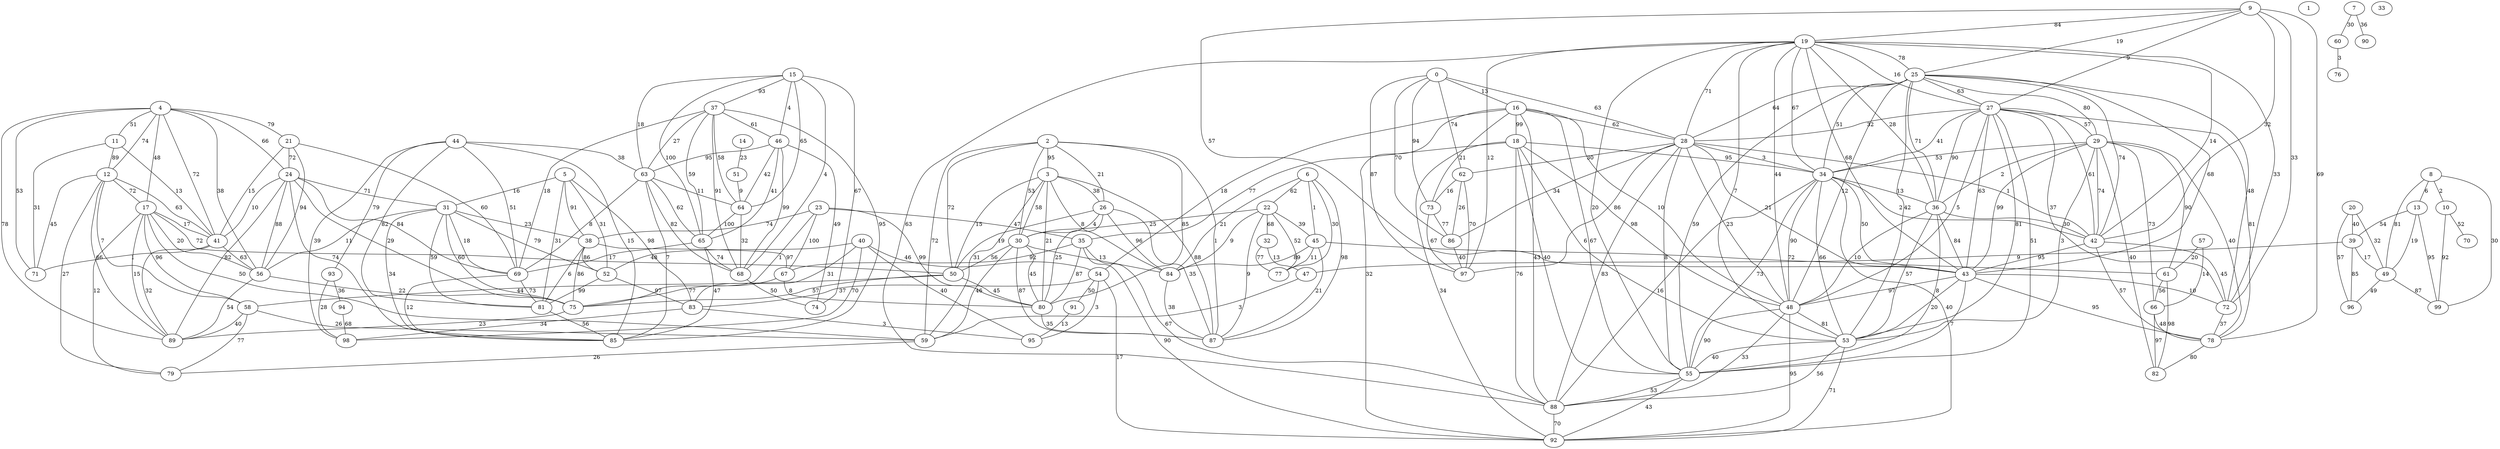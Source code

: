 graph {
  0 [label="0"];
  1 [label="1"];
  2 [label="2"];
  3 [label="3"];
  4 [label="4"];
  5 [label="5"];
  6 [label="6"];
  7 [label="7"];
  8 [label="8"];
  9 [label="9"];
  10 [label="10"];
  11 [label="11"];
  12 [label="12"];
  13 [label="13"];
  14 [label="14"];
  15 [label="15"];
  16 [label="16"];
  17 [label="17"];
  18 [label="18"];
  19 [label="19"];
  20 [label="20"];
  21 [label="21"];
  22 [label="22"];
  23 [label="23"];
  24 [label="24"];
  25 [label="25"];
  26 [label="26"];
  27 [label="27"];
  28 [label="28"];
  29 [label="29"];
  30 [label="30"];
  31 [label="31"];
  32 [label="32"];
  33 [label="33"];
  34 [label="34"];
  35 [label="35"];
  36 [label="36"];
  37 [label="37"];
  38 [label="38"];
  39 [label="39"];
  40 [label="40"];
  41 [label="41"];
  42 [label="42"];
  43 [label="43"];
  44 [label="44"];
  45 [label="45"];
  46 [label="46"];
  47 [label="47"];
  48 [label="48"];
  49 [label="49"];
  50 [label="50"];
  51 [label="51"];
  52 [label="52"];
  53 [label="53"];
  54 [label="54"];
  55 [label="55"];
  56 [label="56"];
  57 [label="57"];
  58 [label="58"];
  59 [label="59"];
  60 [label="60"];
  61 [label="61"];
  62 [label="62"];
  63 [label="63"];
  64 [label="64"];
  65 [label="65"];
  66 [label="66"];
  67 [label="67"];
  68 [label="68"];
  69 [label="69"];
  70 [label="70"];
  71 [label="71"];
  72 [label="72"];
  73 [label="73"];
  74 [label="74"];
  75 [label="75"];
  76 [label="76"];
  77 [label="77"];
  78 [label="78"];
  79 [label="79"];
  80 [label="80"];
  81 [label="81"];
  82 [label="82"];
  83 [label="83"];
  84 [label="84"];
  85 [label="85"];
  86 [label="86"];
  87 [label="87"];
  88 [label="88"];
  89 [label="89"];
  90 [label="90"];
  91 [label="91"];
  92 [label="92"];
  93 [label="93"];
  94 [label="94"];
  95 [label="95"];
  96 [label="96"];
  97 [label="97"];
  98 [label="98"];
  99 [label="99"];
  0 -- 28 [label="63"];
  0 -- 73 [label="94"];
  0 -- 62 [label="74"];
  0 -- 16 [label="13"];
  0 -- 97 [label="87"];
  0 -- 86 [label="70"];
  2 -- 30 [label="53"];
  2 -- 50 [label="72"];
  2 -- 3 [label="95"];
  2 -- 26 [label="21"];
  2 -- 87 [label="1"];
  2 -- 59 [label="72"];
  2 -- 80 [label="85"];
  3 -- 80 [label="21"];
  3 -- 87 [label="88"];
  3 -- 59 [label="31"];
  3 -- 26 [label="38"];
  3 -- 50 [label="15"];
  3 -- 84 [label="8"];
  3 -- 30 [label="58"];
  4 -- 21 [label="79"];
  4 -- 56 [label="38"];
  4 -- 11 [label="51"];
  4 -- 89 [label="78"];
  4 -- 41 [label="72"];
  4 -- 17 [label="48"];
  4 -- 24 [label="66"];
  4 -- 71 [label="53"];
  4 -- 12 [label="74"];
  5 -- 81 [label="31"];
  5 -- 83 [label="98"];
  5 -- 31 [label="16"];
  5 -- 52 [label="31"];
  5 -- 38 [label="91"];
  6 -- 45 [label="1"];
  6 -- 22 [label="62"];
  6 -- 84 [label="21"];
  6 -- 77 [label="30"];
  6 -- 87 [label="98"];
  7 -- 90 [label="36"];
  7 -- 60 [label="30"];
  8 -- 13 [label="6"];
  8 -- 99 [label="30"];
  8 -- 10 [label="2"];
  8 -- 49 [label="81"];
  9 -- 19 [label="84"];
  9 -- 25 [label="19"];
  9 -- 42 [label="32"];
  9 -- 72 [label="33"];
  9 -- 78 [label="69"];
  9 -- 27 [label="9"];
  9 -- 43 [label="57"];
  10 -- 70 [label="52"];
  10 -- 99 [label="92"];
  11 -- 71 [label="31"];
  11 -- 12 [label="89"];
  11 -- 41 [label="13"];
  12 -- 89 [label="66"];
  12 -- 79 [label="27"];
  12 -- 41 [label="63"];
  12 -- 17 [label="72"];
  12 -- 71 [label="45"];
  12 -- 58 [label="7"];
  13 -- 49 [label="19"];
  13 -- 99 [label="95"];
  13 -- 39 [label="54"];
  14 -- 51 [label="23"];
  15 -- 46 [label="4"];
  15 -- 63 [label="18"];
  15 -- 68 [label="4"];
  15 -- 37 [label="93"];
  15 -- 64 [label="65"];
  15 -- 74 [label="67"];
  15 -- 65 [label="100"];
  16 -- 28 [label="62"];
  16 -- 55 [label="67"];
  16 -- 88 [label="43"];
  16 -- 18 [label="99"];
  16 -- 92 [label="32"];
  16 -- 54 [label="18"];
  16 -- 48 [label="10"];
  16 -- 73 [label="21"];
  17 -- 79 [label="12"];
  17 -- 89 [label="15"];
  17 -- 59 [label="50"];
  17 -- 58 [label="96"];
  17 -- 41 [label="17"];
  17 -- 50 [label="72"];
  17 -- 56 [label="20"];
  18 -- 48 [label="98"];
  18 -- 34 [label="95"];
  18 -- 92 [label="34"];
  18 -- 55 [label="40"];
  18 -- 88 [label="76"];
  18 -- 35 [label="77"];
  18 -- 53 [label="6"];
  19 -- 28 [label="71"];
  19 -- 72 [label="33"];
  19 -- 36 [label="28"];
  19 -- 53 [label="7"];
  19 -- 27 [label="16"];
  19 -- 97 [label="12"];
  19 -- 34 [label="67"];
  19 -- 88 [label="63"];
  19 -- 48 [label="44"];
  19 -- 55 [label="20"];
  19 -- 25 [label="78"];
  19 -- 43 [label="68"];
  19 -- 42 [label="14"];
  20 -- 49 [label="32"];
  20 -- 39 [label="40"];
  20 -- 96 [label="57"];
  21 -- 56 [label="94"];
  21 -- 69 [label="60"];
  21 -- 24 [label="72"];
  21 -- 41 [label="15"];
  22 -- 30 [label="25"];
  22 -- 32 [label="68"];
  22 -- 77 [label="52"];
  22 -- 45 [label="39"];
  22 -- 84 [label="9"];
  22 -- 87 [label="9"];
  23 -- 38 [label="74"];
  23 -- 67 [label="100"];
  23 -- 35 [label="47"];
  23 -- 80 [label="99"];
  23 -- 75 [label="1"];
  24 -- 85 [label="74"];
  24 -- 89 [label="82"];
  24 -- 56 [label="88"];
  24 -- 41 [label="10"];
  24 -- 75 [label="29"];
  24 -- 31 [label="71"];
  24 -- 69 [label="84"];
  25 -- 53 [label="42"];
  25 -- 43 [label="68"];
  25 -- 34 [label="51"];
  25 -- 42 [label="74"];
  25 -- 27 [label="63"];
  25 -- 36 [label="71"];
  25 -- 48 [label="12"];
  25 -- 55 [label="59"];
  25 -- 29 [label="80"];
  25 -- 28 [label="64"];
  25 -- 72 [label="48"];
  26 -- 80 [label="25"];
  26 -- 30 [label="4"];
  26 -- 87 [label="35"];
  26 -- 84 [label="96"];
  26 -- 50 [label="19"];
  27 -- 78 [label="81"];
  27 -- 36 [label="90"];
  27 -- 34 [label="41"];
  27 -- 43 [label="63"];
  27 -- 72 [label="37"];
  27 -- 42 [label="61"];
  27 -- 53 [label="81"];
  27 -- 28 [label="32"];
  27 -- 55 [label="51"];
  27 -- 29 [label="57"];
  27 -- 48 [label="5"];
  28 -- 88 [label="83"];
  28 -- 48 [label="23"];
  28 -- 42 [label="1"];
  28 -- 62 [label="30"];
  28 -- 86 [label="34"];
  28 -- 55 [label="8"];
  28 -- 97 [label="86"];
  28 -- 34 [label="3"];
  28 -- 43 [label="21"];
  29 -- 34 [label="53"];
  29 -- 53 [label="3"];
  29 -- 43 [label="99"];
  29 -- 66 [label="73"];
  29 -- 61 [label="90"];
  29 -- 82 [label="40"];
  29 -- 36 [label="2"];
  29 -- 78 [label="40"];
  29 -- 42 [label="74"];
  30 -- 59 [label="46"];
  30 -- 50 [label="56"];
  30 -- 87 [label="87"];
  30 -- 80 [label="45"];
  30 -- 84 [label="13"];
  31 -- 81 [label="59"];
  31 -- 75 [label="60"];
  31 -- 38 [label="23"];
  31 -- 85 [label="34"];
  31 -- 56 [label="11"];
  31 -- 69 [label="18"];
  31 -- 52 [label="79"];
  32 -- 77 [label="77"];
  32 -- 47 [label="13"];
  34 -- 43 [label="50"];
  34 -- 92 [label="40"];
  34 -- 42 [label="2"];
  34 -- 36 [label="13"];
  34 -- 48 [label="90"];
  34 -- 88 [label="16"];
  34 -- 53 [label="66"];
  34 -- 55 [label="73"];
  35 -- 88 [label="67"];
  35 -- 92 [label="90"];
  35 -- 67 [label="92"];
  35 -- 80 [label="87"];
  36 -- 53 [label="57"];
  36 -- 48 [label="10"];
  36 -- 55 [label="8"];
  36 -- 42 [label="30"];
  36 -- 43 [label="84"];
  37 -- 64 [label="58"];
  37 -- 65 [label="59"];
  37 -- 85 [label="95"];
  37 -- 46 [label="61"];
  37 -- 63 [label="27"];
  37 -- 68 [label="91"];
  37 -- 69 [label="18"];
  38 -- 75 [label="86"];
  38 -- 67 [label="97"];
  38 -- 81 [label="6"];
  38 -- 52 [label="86"];
  39 -- 96 [label="85"];
  39 -- 49 [label="17"];
  39 -- 47 [label="9"];
  40 -- 52 [label="48"];
  40 -- 54 [label="46"];
  40 -- 98 [label="70"];
  40 -- 95 [label="40"];
  40 -- 83 [label="31"];
  41 -- 89 [label="32"];
  41 -- 71 [label="1"];
  41 -- 56 [label="63"];
  42 -- 43 [label="95"];
  42 -- 78 [label="57"];
  42 -- 72 [label="45"];
  43 -- 53 [label="20"];
  43 -- 55 [label="7"];
  43 -- 72 [label="10"];
  43 -- 78 [label="95"];
  43 -- 48 [label="97"];
  44 -- 69 [label="51"];
  44 -- 81 [label="82"];
  44 -- 98 [label="39"];
  44 -- 63 [label="38"];
  44 -- 85 [label="15"];
  44 -- 93 [label="79"];
  45 -- 87 [label="21"];
  45 -- 61 [label="72"];
  45 -- 84 [label="89"];
  45 -- 77 [label="11"];
  46 -- 74 [label="49"];
  46 -- 63 [label="95"];
  46 -- 65 [label="41"];
  46 -- 68 [label="99"];
  46 -- 64 [label="42"];
  47 -- 59 [label="3"];
  48 -- 88 [label="33"];
  48 -- 53 [label="81"];
  48 -- 55 [label="90"];
  48 -- 92 [label="95"];
  49 -- 96 [label="49"];
  49 -- 99 [label="87"];
  50 -- 80 [label="45"];
  50 -- 75 [label="57"];
  50 -- 58 [label="44"];
  51 -- 64 [label="9"];
  52 -- 83 [label="97"];
  52 -- 81 [label="99"];
  53 -- 88 [label="56"];
  53 -- 55 [label="40"];
  53 -- 92 [label="71"];
  54 -- 83 [label="37"];
  54 -- 95 [label="3"];
  54 -- 92 [label="17"];
  54 -- 91 [label="50"];
  55 -- 88 [label="53"];
  55 -- 92 [label="43"];
  56 -- 75 [label="22"];
  56 -- 89 [label="54"];
  57 -- 61 [label="20"];
  57 -- 66 [label="14"];
  58 -- 59 [label="26"];
  58 -- 79 [label="77"];
  58 -- 89 [label="40"];
  59 -- 79 [label="26"];
  60 -- 76 [label="3"];
  61 -- 82 [label="98"];
  61 -- 66 [label="56"];
  62 -- 73 [label="16"];
  62 -- 97 [label="70"];
  62 -- 86 [label="26"];
  63 -- 65 [label="62"];
  63 -- 69 [label="8"];
  63 -- 64 [label="11"];
  63 -- 68 [label="82"];
  63 -- 85 [label="7"];
  64 -- 65 [label="100"];
  64 -- 68 [label="32"];
  65 -- 68 [label="74"];
  65 -- 69 [label="17"];
  65 -- 85 [label="47"];
  66 -- 78 [label="48"];
  66 -- 82 [label="97"];
  67 -- 75 [label="77"];
  67 -- 80 [label="8"];
  68 -- 74 [label="50"];
  69 -- 85 [label="12"];
  69 -- 81 [label="73"];
  72 -- 78 [label="37"];
  73 -- 86 [label="77"];
  73 -- 97 [label="67"];
  75 -- 89 [label="23"];
  78 -- 82 [label="80"];
  80 -- 87 [label="35"];
  81 -- 85 [label="56"];
  83 -- 95 [label="3"];
  83 -- 98 [label="34"];
  84 -- 87 [label="38"];
  86 -- 97 [label="40"];
  88 -- 92 [label="70"];
  91 -- 95 [label="13"];
  93 -- 98 [label="28"];
  93 -- 94 [label="36"];
  94 -- 98 [label="68"];
}